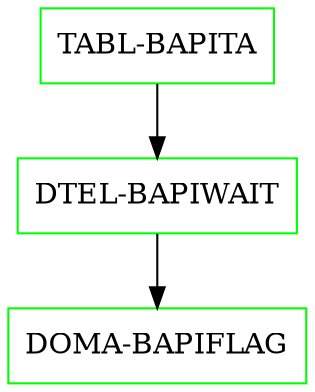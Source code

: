 digraph G {
  "TABL-BAPITA" [shape=box,color=green];
  "DTEL-BAPIWAIT" [shape=box,color=green,URL="./DTEL_BAPIWAIT.html"];
  "DOMA-BAPIFLAG" [shape=box,color=green,URL="./DOMA_BAPIFLAG.html"];
  "TABL-BAPITA" -> "DTEL-BAPIWAIT";
  "DTEL-BAPIWAIT" -> "DOMA-BAPIFLAG";
}

